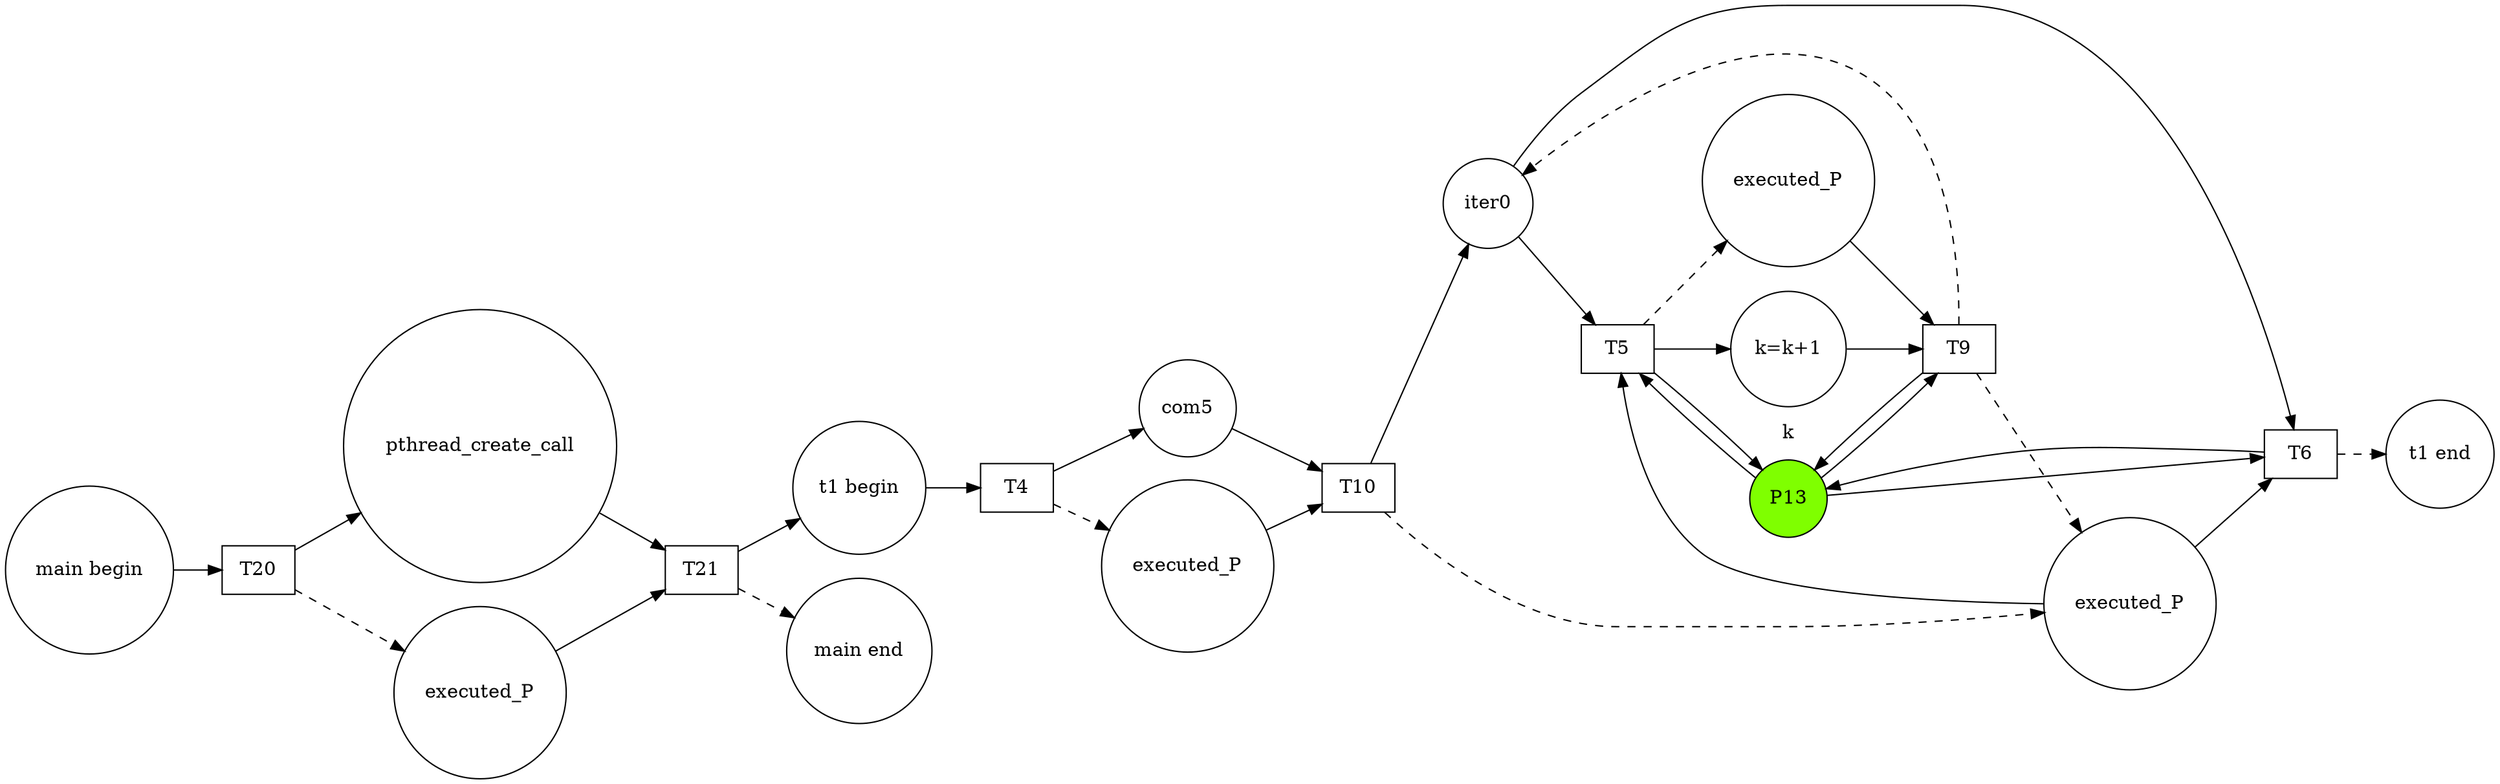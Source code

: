 digraph G{
rankdir = LR
P10[shape=circle,label="t1 begin"]
P11[shape=circle,label="t1 end"]
subgraph cluster_P13{label="k"color="white"P13[shape=circle, style="filled",color="black",fillcolor="chartreuse"]}
P14[shape=circle,label="iter0"]
P17[shape=circle,label="k=k+1"]
P20[shape=circle,label="executed_P"]
P21[shape=circle,label="com5"]
P22[shape=circle,label="executed_P"]
P24[shape=circle,label="executed_P"]
P42[shape=circle,label="main begin"]
P43[shape=circle,label="main end"]
P49[shape=circle,label="pthread_create_call"]
P63[shape=circle,label="executed_P"]
T4[shape=box]
T5[shape=box]
T6[shape=box]
T9[shape=box]
T10[shape=box]
T20[shape=box]
T21[shape=box]
P10->T4
P14->T5
P14->T6
P17->T9
P13->T9
T9->P13
P13->T5
T5->P13
P13->T6
T6->P13
T9->P14[style="dashed"]
T5->P17
P20->T9
P21->T10
T10->P14
T10->P22[style="dashed"]
P22->T5
P22->T6
T9->P22[style="dashed"]
T4->P21
T4->P24[style="dashed"]
P24->T10
P42->T20
P49->T21
T21->P10
T20->P49
T20->P63[style="dashed"]
P63->T21
T6->P11[style="dashed"]
T5->P20[style="dashed"]
T21->P43[style="dashed"]
}
